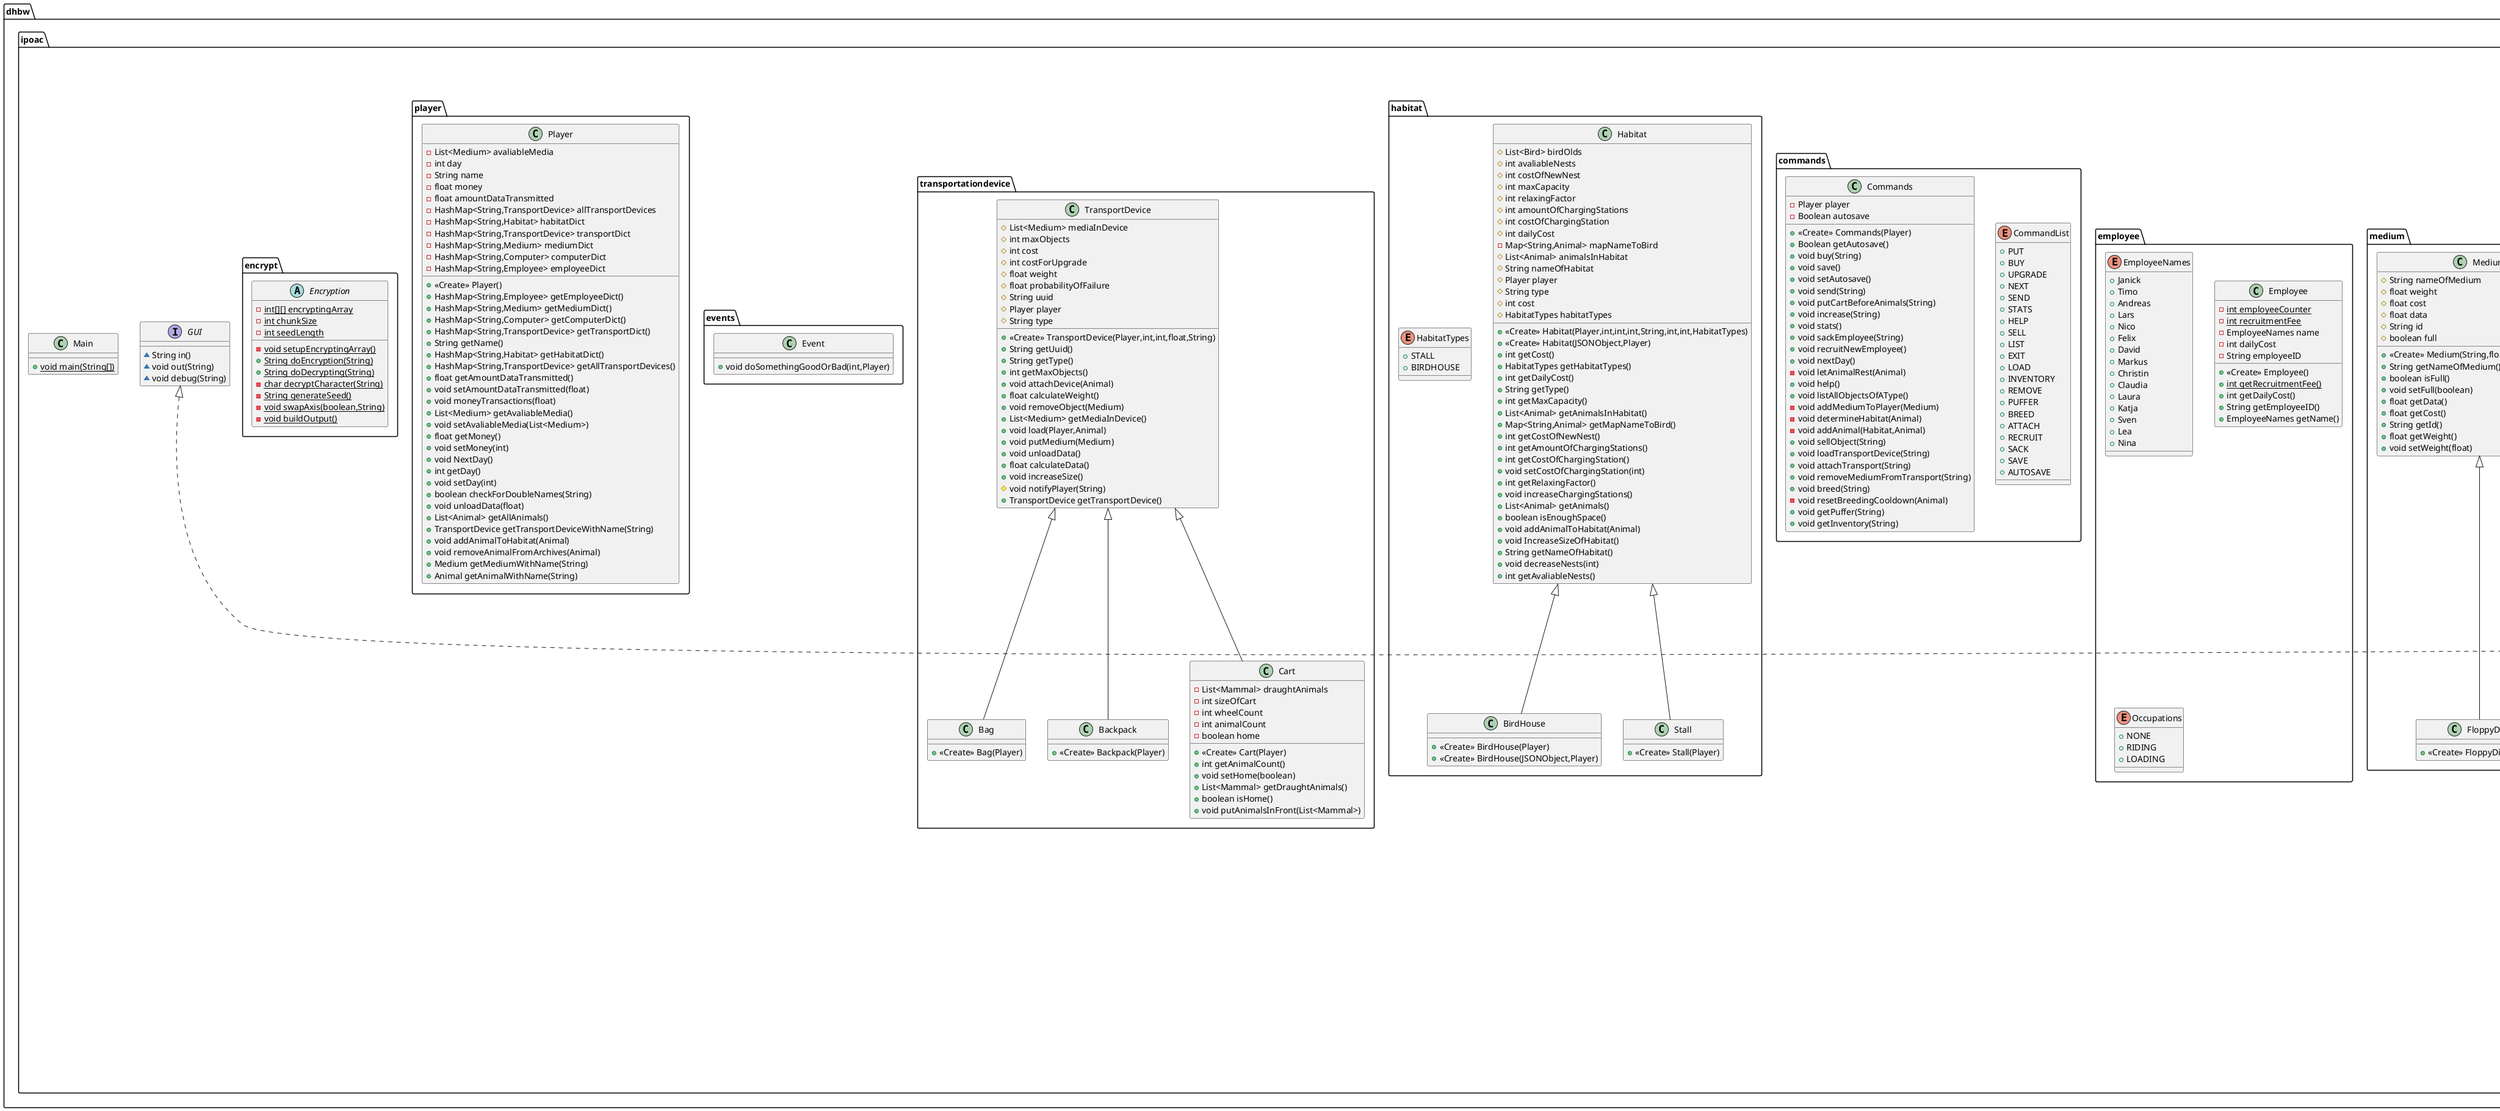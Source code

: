@startuml
class dhbw.ipoac.savesystem.LoadSaveGame {
- {static} String jsonString()
+ {static} Player load()
- {static} Animal getAnimalFromType(String,Player,JSONObject)
- {static} Habitat getHabitatFromType(String,Player,JSONObject)
}
class dhbw.ipoac.animals.GrownAnimals {
# int cost
# boolean home
# boolean delivering
# int breedingCooldown
# TransportDevice transport
+ <<Create>> GrownAnimals(Player,int,int,int,String,float,float,HabitatTypes)
+ <<Create>> GrownAnimals(BabyAnimals)
+ <<Create>> GrownAnimals(JSONObject,Player)
+ TransportDevice getTransport()
}
class dhbw.ipoac.computer.Computer {
- float writingSpeed
- float generationSpeed
- List<Medium> mediaInPC
- String nameOfPc
- float puffer
- float maxPuffer
- float cost
- float dataTransmitted
~ Instant pcStartTime
+ <<Create>> Computer(Player)
+ void GenerateData()
+ Instant getPcStartTime()
+ float getPuffer()
+ void transferData(Medium)
+ String getNameOfPc()
}
class dhbw.ipoac.animals.birds.Pigeon {
+ <<Create>> Pigeon(Player)
+ <<Create>> Pigeon(JSONObject,Player)
}
class dhbw.ipoac.medium.Medium {
# String nameOfMedium
# float weight
# float cost
# float data
# String id
# boolean full
+ <<Create>> Medium(String,float,float,float,Player)
+ String getNameOfMedium()
+ boolean isFull()
+ void setFull(boolean)
+ float getData()
+ float getCost()
+ String getId()
+ float getWeight()
+ void setWeight(float)
}
enum dhbw.ipoac.employee.EmployeeNames {
+  Janick
+  Timo
+  Andreas
+  Lars
+  Nico
+  Felix
+  David
+  Markus
+  Christin
+  Claudia
+  Laura
+  Katja
+  Sven
+  Lea
+  Nina
}
interface dhbw.ipoac.GUI {
~ String in()
~ void out(String)
~ void debug(String)
}
class dhbw.ipoac.animals.mammals.Ox {
+ <<Create>> Ox(Player)
}
class dhbw.ipoac.savesystem.Savegame {
- {static} List<Player> allPlayers
+ {static} boolean bypassEncryption
+ {static} void save(Player)
- {static} JSONObject savePlayer(Player)
+ {static} void writeToFile(JSONObject)
}
class dhbw.ipoac.animals.BabyAnimals {
+ <<Create>> BabyAnimals(Animal)
+ void growUp()
}
enum dhbw.ipoac.commands.CommandList {
+  PUT
+  BUY
+  UPGRADE
+  NEXT
+  SEND
+  STATS
+  HELP
+  SELL
+  LIST
+  EXIT
+  LOAD
+  INVENTORY
+  REMOVE
+  PUFFER
+  BREED
+  ATTACH
+  RECRUIT
+  SACK
+  SAVE
+  AUTOSAVE
}
class dhbw.ipoac.habitat.BirdHouse {
+ <<Create>> BirdHouse(Player)
+ <<Create>> BirdHouse(JSONObject,Player)
}
class dhbw.ipoac.transportationdevice.Cart {
- List<Mammal> draughtAnimals
- int sizeOfCart
- int wheelCount
- int animalCount
- boolean home
+ <<Create>> Cart(Player)
+ int getAnimalCount()
+ void setHome(boolean)
+ List<Mammal> getDraughtAnimals()
+ boolean isHome()
+ void putAnimalsInFront(List<Mammal>)
}
class dhbw.ipoac.animals.mammals.Horse {
+ <<Create>> Horse(Player)
}
class dhbw.ipoac.transportationdevice.Bag {
+ <<Create>> Bag(Player)
}
class dhbw.ipoac.events.Event {
+ void doSomethingGoodOrBad(int,Player)
}
enum dhbw.ipoac.animals.birds.BirdList {
+  PIGEON
}
class dhbw.ipoac.habitat.Habitat {
# List<Bird> birdOlds
# int avaliableNests
# int costOfNewNest
# int maxCapacity
# int relaxingFactor
# int amountOfChargingStations
# int costOfChargingStation
# int dailyCost
- Map<String,Animal> mapNameToBird
# List<Animal> animalsInHabitat
# String nameOfHabitat
# Player player
# String type
# int cost
# HabitatTypes habitatTypes
+ <<Create>> Habitat(Player,int,int,int,String,int,int,HabitatTypes)
+ <<Create>> Habitat(JSONObject,Player)
+ int getCost()
+ HabitatTypes getHabitatTypes()
+ int getDailyCost()
+ String getType()
+ int getMaxCapacity()
+ List<Animal> getAnimalsInHabitat()
+ Map<String,Animal> getMapNameToBird()
+ int getCostOfNewNest()
+ int getAmountOfChargingStations()
+ int getCostOfChargingStation()
+ void setCostOfChargingStation(int)
+ int getRelaxingFactor()
+ void increaseChargingStations()
+ List<Animal> getAnimals()
+ boolean isEnoughSpace()
+ void addAnimalToHabitat(Animal)
+ void IncreaseSizeOfHabitat()
+ String getNameOfHabitat()
+ void decreaseNests(int)
+ int getAvaliableNests()
}
class dhbw.ipoac.Main {
+ {static} void main(String[])
}
class dhbw.ipoac.employee.Employee {
- {static} int employeeCounter
- {static} int recruitmentFee
- EmployeeNames name
- int dailyCost
- String employeeID
+ <<Create>> Employee()
+ {static} int getRecruitmentFee()
+ int getDailyCost()
+ String getEmployeeID()
+ EmployeeNames getName()
}
class dhbw.ipoac.savesystem.JsonConstants {
+ {static} String SAVEGAMEFILE
+ {static} String PLAYERS
+ {static} String NAME
+ {static} String MON
+ {static} String INV
+ {static} String HAB
+ {static} String MED
+ {static} String TRA
+ {static} String DEFAULTSAVEGAME
}
class dhbw.ipoac.habitat.Stall {
+ <<Create>> Stall(Player)
}
class dhbw.ipoac.commands.Commands {
- Player player
- Boolean autosave
+ <<Create>> Commands(Player)
+ Boolean getAutosave()
+ void buy(String)
+ void save()
+ void setAutosave()
+ void send(String)
+ void putCartBeforeAnimals(String)
+ void increase(String)
+ void stats()
+ void sackEmployee(String)
+ void recruitNewEmployee()
+ void nextDay()
- void letAnimalRest(Animal)
+ void help()
+ void listAllObjectsOfAType()
- void addMediumToPlayer(Medium)
- void determineHabitat(Animal)
- void addAnimal(Habitat,Animal)
+ void sellObject(String)
+ void loadTransportDevice(String)
+ void attachTransport(String)
+ void removeMediumFromTransport(String)
+ void breed(String)
- void resetBreedingCooldown(Animal)
+ void getPuffer(String)
+ void getInventory(String)
}
class dhbw.ipoac.animals.birds.Bird {
- Bag bag
+ <<Create>> Bird(Player,int,int,int,String,float,float,HabitatTypes)
+ <<Create>> Bird(BabyAnimals)
+ <<Create>> Bird(JSONObject,Player)
+ Bag getBag()
+ {static} boolean doesThisAnimalExist(String)
}
class dhbw.ipoac.animals.mammals.Mammal {
- Backpack backpack
# Employee rider
+ <<Create>> Mammal(Player,int,int,int,String,float,float,HabitatTypes)
+ <<Create>> Mammal(BabyAnimals)
+ Backpack getBackpack()
+ {static} boolean doesThisAnimalExist(String)
}
class dhbw.ipoac.player.Player {
- List<Medium> avaliableMedia
- int day
- String name
- float money
- float amountDataTransmitted
- HashMap<String,TransportDevice> allTransportDevices
- HashMap<String,Habitat> habitatDict
- HashMap<String,TransportDevice> transportDict
- HashMap<String,Medium> mediumDict
- HashMap<String,Computer> computerDict
- HashMap<String,Employee> employeeDict
+ <<Create>> Player()
+ HashMap<String,Employee> getEmployeeDict()
+ HashMap<String,Medium> getMediumDict()
+ HashMap<String,Computer> getComputerDict()
+ HashMap<String,TransportDevice> getTransportDict()
+ String getName()
+ HashMap<String,Habitat> getHabitatDict()
+ HashMap<String,TransportDevice> getAllTransportDevices()
+ float getAmountDataTransmitted()
+ void setAmountDataTransmitted(float)
+ void moneyTransactions(float)
+ List<Medium> getAvaliableMedia()
+ void setAvaliableMedia(List<Medium>)
+ float getMoney()
+ void setMoney(int)
+ void NextDay()
+ int getDay()
+ void setDay(int)
+ boolean checkForDoubleNames(String)
+ void unloadData(float)
+ List<Animal> getAllAnimals()
+ TransportDevice getTransportDeviceWithName(String)
+ void addAnimalToHabitat(Animal)
+ void removeAnimalFromArchives(Animal)
+ Medium getMediumWithName(String)
+ Animal getAnimalWithName(String)
}
class dhbw.ipoat.Terminal {
- boolean debug
+ String in()
+ void out(String)
+ void debug(String)
}
class dhbw.ipoac.transportationdevice.TransportDevice {
# List<Medium> mediaInDevice
# int maxObjects
# int cost
# int costForUpgrade
# float weight
# float probabilityOfFailure
# String uuid
# Player player
# String type
+ <<Create>> TransportDevice(Player,int,int,float,String)
+ String getUuid()
+ String getType()
+ int getMaxObjects()
+ void attachDevice(Animal)
+ float calculateWeight()
+ void removeObject(Medium)
+ List<Medium> getMediaInDevice()
+ void load(Player,Animal)
+ void putMedium(Medium)
+ void unloadData()
+ float calculateData()
+ void increaseSize()
# void notifyPlayer(String)
+ TransportDevice getTransportDevice()
}
class dhbw.ipoac.medium.FloppyDisk {
+ <<Create>> FloppyDisk(Player)
}
class dhbw.ipoac.animals.Animal {
# int age
# int maxAge
# int speed
# int energy
# int cost
# String name
# String type
# boolean home
# boolean delivering
# float maxWeight
# Player player
# float deathProbability
# float percentageMoved
# TransportDevice device
# boolean gender
# int breedingCooldown
# HabitatTypes habitatType
+ <<Create>> Animal(Player,int,int,int,String,float,float,HabitatTypes)
+ <<Create>> Animal(JSONObject,Player)
+ <<Create>> Animal(BabyAnimals)
+ boolean isDelivering()
+ HabitatTypes getHabitatType()
+ int getMaxAge()
+ void setBreedingCooldown(int)
+ int getBreedingCooldown()
+ TransportDevice getDevice()
+ int getSpeed()
+ void setDevice(TransportDevice)
+ void agingAnimal()
+ String getName()
+ void killAnimal()
- boolean checkForAttachedTransport()
+ boolean isGender()
+ void moveAnimal()
+ float calculateValueOfAnimal()
+ void setHome(boolean)
+ float getDeathProbability()
+ int getCost()
+ String getTypeOfAnimal()
+ boolean isHome()
+ int getAge()
+ int getEnergy()
+ float getMaxWeight()
+ void setEnergy(int)
}
class dhbw.ipoac.transportationdevice.Backpack {
+ <<Create>> Backpack(Player)
}
enum dhbw.ipoac.employee.Occupations {
+  NONE
+  RIDING
+  LOADING
}
abstract class dhbw.ipoac.encrypt.Encryption {
- {static} int[][] encryptingArray
- {static} int chunkSize
- {static} int seedLength
- {static} void setupEncryptingArray()
+ {static} String doEncryption(String)
+ {static} String doDecrypting(String)
- {static} char decryptCharacter(String)
- {static} String generateSeed()
- {static} void swapAxis(boolean,String)
- {static} void buildOutput()
}
class dhbw.ipoac.animals.mammals.Elephant {
+ <<Create>> Elephant(Player)
}
enum dhbw.ipoac.animals.mammals.MammalList {
+  Ox
+  Horse
+  Elephant
}
enum dhbw.ipoac.habitat.HabitatTypes {
+  STALL
+  BIRDHOUSE
}


dhbw.ipoac.animals.Animal <|-- dhbw.ipoac.animals.GrownAnimals
dhbw.ipoac.animals.birds.Bird <|-- dhbw.ipoac.animals.birds.Pigeon
dhbw.ipoac.animals.mammals.Mammal <|-- dhbw.ipoac.animals.mammals.Ox
dhbw.ipoac.animals.Animal <|-- dhbw.ipoac.animals.BabyAnimals
dhbw.ipoac.habitat.Habitat <|-- dhbw.ipoac.habitat.BirdHouse
dhbw.ipoac.transportationdevice.TransportDevice <|-- dhbw.ipoac.transportationdevice.Cart
dhbw.ipoac.animals.mammals.Mammal <|-- dhbw.ipoac.animals.mammals.Horse
dhbw.ipoac.transportationdevice.TransportDevice <|-- dhbw.ipoac.transportationdevice.Bag
dhbw.ipoac.habitat.Habitat <|-- dhbw.ipoac.habitat.Stall
dhbw.ipoac.animals.GrownAnimals <|-- dhbw.ipoac.animals.birds.Bird
dhbw.ipoac.animals.GrownAnimals <|-- dhbw.ipoac.animals.mammals.Mammal
dhbw.ipoac.GUI <|.. dhbw.ipoat.Terminal
dhbw.ipoac.medium.Medium <|-- dhbw.ipoac.medium.FloppyDisk
dhbw.ipoac.transportationdevice.TransportDevice <|-- dhbw.ipoac.transportationdevice.Backpack
dhbw.ipoac.animals.mammals.Mammal <|-- dhbw.ipoac.animals.mammals.Elephant
@enduml